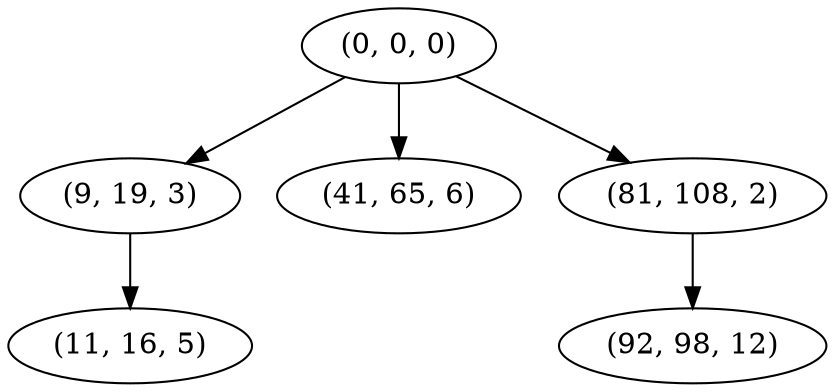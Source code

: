 digraph tree {
    "(0, 0, 0)";
    "(9, 19, 3)";
    "(11, 16, 5)";
    "(41, 65, 6)";
    "(81, 108, 2)";
    "(92, 98, 12)";
    "(0, 0, 0)" -> "(9, 19, 3)";
    "(0, 0, 0)" -> "(41, 65, 6)";
    "(0, 0, 0)" -> "(81, 108, 2)";
    "(9, 19, 3)" -> "(11, 16, 5)";
    "(81, 108, 2)" -> "(92, 98, 12)";
}
